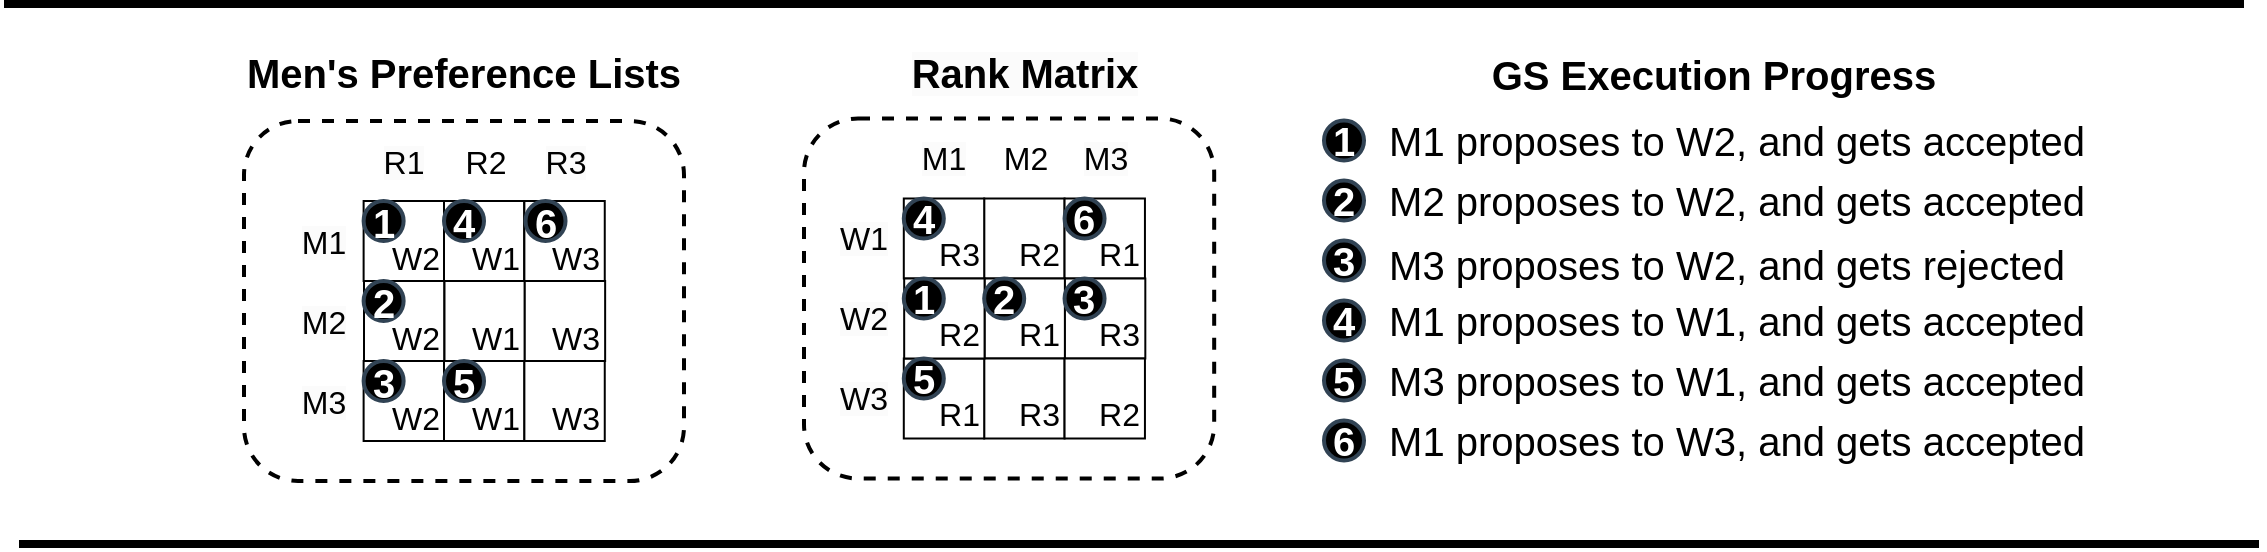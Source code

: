 <mxfile version="24.6.5" type="github">
  <diagram name="Page-1" id="hLBeSpaL_WLC4d95S9IL">
    <mxGraphModel dx="2546" dy="961" grid="1" gridSize="10" guides="1" tooltips="1" connect="1" arrows="1" fold="1" page="1" pageScale="1" pageWidth="850" pageHeight="1100" math="0" shadow="0">
      <root>
        <mxCell id="0" />
        <mxCell id="1" parent="0" />
        <mxCell id="XWL8p9wdiY37lmxaxb0n-114" value="" style="rounded=1;whiteSpace=wrap;html=1;strokeWidth=2;dashed=1;" vertex="1" parent="1">
          <mxGeometry x="240" y="428.5" width="220" height="180" as="geometry" />
        </mxCell>
        <mxCell id="XWL8p9wdiY37lmxaxb0n-115" value="" style="rounded=1;whiteSpace=wrap;html=1;strokeWidth=2;dashed=1;" vertex="1" parent="1">
          <mxGeometry x="520" y="427.25" width="205.09" height="180" as="geometry" />
        </mxCell>
        <mxCell id="XWL8p9wdiY37lmxaxb0n-38" value="1" style="ellipse;whiteSpace=wrap;html=1;aspect=fixed;strokeColor=#314354;align=center;verticalAlign=middle;fontFamily=Helvetica;fontSize=20;fillColor=#000000;fontColor=#ffffff;fontStyle=1;strokeWidth=2;" vertex="1" parent="1">
          <mxGeometry x="780" y="428.25" width="20" height="20" as="geometry" />
        </mxCell>
        <mxCell id="XWL8p9wdiY37lmxaxb0n-39" value="2" style="ellipse;whiteSpace=wrap;html=1;aspect=fixed;strokeColor=#314354;align=center;verticalAlign=middle;fontFamily=Helvetica;fontSize=20;fillColor=#000000;fontColor=#ffffff;fontStyle=1;strokeWidth=2;" vertex="1" parent="1">
          <mxGeometry x="780" y="458.25" width="20" height="20" as="geometry" />
        </mxCell>
        <mxCell id="XWL8p9wdiY37lmxaxb0n-40" value="3" style="ellipse;whiteSpace=wrap;html=1;aspect=fixed;strokeColor=#314354;align=center;verticalAlign=middle;fontFamily=Helvetica;fontSize=20;fillColor=#000000;fontColor=#ffffff;fontStyle=1;strokeWidth=2;" vertex="1" parent="1">
          <mxGeometry x="780" y="488.25" width="20" height="20" as="geometry" />
        </mxCell>
        <mxCell id="XWL8p9wdiY37lmxaxb0n-41" value="4" style="ellipse;whiteSpace=wrap;html=1;aspect=fixed;strokeColor=#314354;align=center;verticalAlign=middle;fontFamily=Helvetica;fontSize=20;fillColor=#000000;fontColor=#ffffff;fontStyle=1;strokeWidth=2;" vertex="1" parent="1">
          <mxGeometry x="780" y="518.25" width="20" height="20" as="geometry" />
        </mxCell>
        <mxCell id="XWL8p9wdiY37lmxaxb0n-42" value="5" style="ellipse;whiteSpace=wrap;html=1;aspect=fixed;strokeColor=#314354;align=center;verticalAlign=middle;fontFamily=Helvetica;fontSize=20;fillColor=#000000;fontColor=#ffffff;fontStyle=1;strokeWidth=2;" vertex="1" parent="1">
          <mxGeometry x="780" y="548.25" width="20" height="20" as="geometry" />
        </mxCell>
        <mxCell id="XWL8p9wdiY37lmxaxb0n-43" value="6" style="ellipse;whiteSpace=wrap;html=1;aspect=fixed;strokeColor=#314354;align=center;verticalAlign=middle;fontFamily=Helvetica;fontSize=20;fillColor=#000000;fontColor=#ffffff;fontStyle=1;strokeWidth=2;" vertex="1" parent="1">
          <mxGeometry x="780" y="578.25" width="20" height="20" as="geometry" />
        </mxCell>
        <mxCell id="XWL8p9wdiY37lmxaxb0n-44" value="&lt;h1 style=&quot;font-size: 20px;&quot;&gt;&lt;span style=&quot;font-size: 20px; font-weight: 400;&quot;&gt;&amp;nbsp;M1 proposes to W2, and gets accepted&lt;/span&gt;&lt;/h1&gt;" style="text;strokeColor=none;align=left;fillColor=none;html=1;verticalAlign=middle;whiteSpace=wrap;rounded=0;fontFamily=Helvetica;fontSize=20;fontColor=default;" vertex="1" parent="1">
          <mxGeometry x="805" y="423.25" width="405" height="30" as="geometry" />
        </mxCell>
        <mxCell id="XWL8p9wdiY37lmxaxb0n-45" value="&lt;h1 style=&quot;font-size: 20px;&quot;&gt;&lt;span style=&quot;font-size: 20px; font-weight: 400;&quot;&gt;&amp;nbsp;M2 proposes to W2, and gets accepted&lt;/span&gt;&lt;/h1&gt;" style="text;strokeColor=none;align=left;fillColor=none;html=1;verticalAlign=middle;whiteSpace=wrap;rounded=0;fontFamily=Helvetica;fontSize=20;fontColor=default;" vertex="1" parent="1">
          <mxGeometry x="805" y="453.25" width="365" height="30" as="geometry" />
        </mxCell>
        <mxCell id="XWL8p9wdiY37lmxaxb0n-46" value="&lt;h1 style=&quot;font-size: 20px;&quot;&gt;&lt;span style=&quot;font-size: 20px; font-weight: 400;&quot;&gt;&amp;nbsp;M3 proposes to W2, and gets rejected&lt;/span&gt;&lt;/h1&gt;" style="text;strokeColor=none;align=left;fillColor=none;html=1;verticalAlign=middle;whiteSpace=wrap;rounded=0;fontFamily=Helvetica;fontSize=20;fontColor=default;" vertex="1" parent="1">
          <mxGeometry x="805" y="484.75" width="365" height="30" as="geometry" />
        </mxCell>
        <mxCell id="XWL8p9wdiY37lmxaxb0n-47" value="&lt;h1 style=&quot;font-size: 20px;&quot;&gt;&lt;span style=&quot;font-size: 20px; font-weight: 400;&quot;&gt;&amp;nbsp;M1 proposes to W1, and gets accepted&lt;/span&gt;&lt;/h1&gt;" style="text;strokeColor=none;align=left;fillColor=none;html=1;verticalAlign=middle;whiteSpace=wrap;rounded=0;fontFamily=Helvetica;fontSize=20;fontColor=default;" vertex="1" parent="1">
          <mxGeometry x="805" y="513.25" width="365" height="30" as="geometry" />
        </mxCell>
        <mxCell id="XWL8p9wdiY37lmxaxb0n-48" value="&lt;h1 style=&quot;font-size: 20px;&quot;&gt;&lt;span style=&quot;font-size: 20px; font-weight: 400;&quot;&gt;&amp;nbsp;M3 proposes to W1, and gets accepted&lt;/span&gt;&lt;/h1&gt;" style="text;strokeColor=none;align=left;fillColor=none;html=1;verticalAlign=middle;whiteSpace=wrap;rounded=0;fontFamily=Helvetica;fontSize=20;fontColor=default;" vertex="1" parent="1">
          <mxGeometry x="805" y="543.25" width="365" height="30" as="geometry" />
        </mxCell>
        <mxCell id="XWL8p9wdiY37lmxaxb0n-49" value="&lt;h1 style=&quot;font-size: 20px;&quot;&gt;&lt;span style=&quot;font-size: 20px; font-weight: 400;&quot;&gt;&amp;nbsp;M1 proposes to W3, and gets accepted&lt;/span&gt;&lt;/h1&gt;" style="text;strokeColor=none;align=left;fillColor=none;html=1;verticalAlign=middle;whiteSpace=wrap;rounded=0;fontFamily=Helvetica;fontSize=20;fontColor=default;" vertex="1" parent="1">
          <mxGeometry x="805" y="573.25" width="365" height="30" as="geometry" />
        </mxCell>
        <mxCell id="XWL8p9wdiY37lmxaxb0n-50" value="&lt;h1 style=&quot;font-size: 20px;&quot;&gt;&lt;span style=&quot;font-size: 20px;&quot;&gt;GS Execution Progress&lt;/span&gt;&lt;/h1&gt;" style="text;strokeColor=none;align=center;fillColor=none;html=1;verticalAlign=middle;whiteSpace=wrap;rounded=0;fontFamily=Helvetica;fontSize=20;fontColor=default;fontStyle=1" vertex="1" parent="1">
          <mxGeometry x="860" y="390" width="230" height="30" as="geometry" />
        </mxCell>
        <mxCell id="XWL8p9wdiY37lmxaxb0n-68" value="W1" style="rounded=0;whiteSpace=wrap;html=1;fontSize=16;align=right;verticalAlign=bottom;" vertex="1" parent="1">
          <mxGeometry x="340.0" y="468.5" width="40.09" height="40" as="geometry" />
        </mxCell>
        <mxCell id="XWL8p9wdiY37lmxaxb0n-69" value="W3" style="rounded=0;whiteSpace=wrap;html=1;fontSize=16;align=right;verticalAlign=bottom;" vertex="1" parent="1">
          <mxGeometry x="380.19" y="468.5" width="40.19" height="40" as="geometry" />
        </mxCell>
        <mxCell id="XWL8p9wdiY37lmxaxb0n-70" value="W1" style="rounded=0;whiteSpace=wrap;html=1;fontSize=16;align=right;verticalAlign=bottom;" vertex="1" parent="1">
          <mxGeometry x="340.19" y="508.5" width="40.19" height="40" as="geometry" />
        </mxCell>
        <mxCell id="XWL8p9wdiY37lmxaxb0n-71" value="W3" style="rounded=0;whiteSpace=wrap;html=1;fontSize=16;align=right;verticalAlign=bottom;" vertex="1" parent="1">
          <mxGeometry x="380.38" y="508.5" width="40.19" height="40" as="geometry" />
        </mxCell>
        <mxCell id="XWL8p9wdiY37lmxaxb0n-72" value="W1" style="rounded=0;whiteSpace=wrap;html=1;fontSize=16;align=right;verticalAlign=bottom;" vertex="1" parent="1">
          <mxGeometry x="340" y="548.5" width="40.19" height="40" as="geometry" />
        </mxCell>
        <mxCell id="XWL8p9wdiY37lmxaxb0n-73" value="W3" style="rounded=0;whiteSpace=wrap;html=1;fontSize=16;align=right;verticalAlign=bottom;" vertex="1" parent="1">
          <mxGeometry x="380.19" y="548.5" width="40.19" height="40" as="geometry" />
        </mxCell>
        <mxCell id="XWL8p9wdiY37lmxaxb0n-74" value="W2" style="rounded=0;whiteSpace=wrap;html=1;strokeWidth=1;fontSize=16;align=right;verticalAlign=bottom;" vertex="1" parent="1">
          <mxGeometry x="299.81" y="548.5" width="40.19" height="40" as="geometry" />
        </mxCell>
        <mxCell id="XWL8p9wdiY37lmxaxb0n-75" value="&lt;span style=&quot;font-size: 20px; text-wrap: nowrap;&quot;&gt;&lt;span style=&quot;font-size: 20px;&quot;&gt;Men&#39;s Preference Lists&lt;/span&gt;&lt;/span&gt;" style="text;whiteSpace=wrap;html=1;align=center;strokeColor=none;verticalAlign=middle;strokeWidth=0;fontSize=20;fontStyle=1" vertex="1" parent="1">
          <mxGeometry x="249.96" y="394" width="200.09" height="20" as="geometry" />
        </mxCell>
        <mxCell id="XWL8p9wdiY37lmxaxb0n-76" value="&lt;span style=&quot;color: rgb(0, 0, 0); font-family: Helvetica; font-size: 16px; font-style: normal; font-variant-ligatures: normal; font-variant-caps: normal; font-weight: 400; letter-spacing: normal; orphans: 2; text-indent: 0px; text-transform: none; widows: 2; word-spacing: 0px; -webkit-text-stroke-width: 0px; white-space: normal; background-color: rgb(251, 251, 251); text-decoration-thickness: initial; text-decoration-style: initial; text-decoration-color: initial; float: none; display: inline !important;&quot;&gt;M1&lt;/span&gt;" style="text;whiteSpace=wrap;html=1;align=center;verticalAlign=middle;fontSize=16;" vertex="1" parent="1">
          <mxGeometry x="260.0" y="468.5" width="40" height="40" as="geometry" />
        </mxCell>
        <mxCell id="XWL8p9wdiY37lmxaxb0n-77" value="&lt;span style=&quot;color: rgb(0, 0, 0); font-family: Helvetica; font-size: 16px; font-style: normal; font-variant-ligatures: normal; font-variant-caps: normal; font-weight: 400; letter-spacing: normal; orphans: 2; text-indent: 0px; text-transform: none; widows: 2; word-spacing: 0px; -webkit-text-stroke-width: 0px; white-space: normal; background-color: rgb(251, 251, 251); text-decoration-thickness: initial; text-decoration-style: initial; text-decoration-color: initial; float: none; display: inline !important;&quot;&gt;M2&lt;/span&gt;" style="text;whiteSpace=wrap;html=1;align=center;verticalAlign=middle;fontSize=16;" vertex="1" parent="1">
          <mxGeometry x="260.0" y="508.5" width="40" height="40" as="geometry" />
        </mxCell>
        <mxCell id="XWL8p9wdiY37lmxaxb0n-78" value="&lt;span style=&quot;color: rgb(0, 0, 0); font-family: Helvetica; font-size: 16px; font-style: normal; font-variant-ligatures: normal; font-variant-caps: normal; font-weight: 400; letter-spacing: normal; orphans: 2; text-indent: 0px; text-transform: none; widows: 2; word-spacing: 0px; -webkit-text-stroke-width: 0px; white-space: normal; background-color: rgb(251, 251, 251); text-decoration-thickness: initial; text-decoration-style: initial; text-decoration-color: initial; float: none; display: inline !important;&quot;&gt;M3&lt;/span&gt;" style="text;whiteSpace=wrap;html=1;align=center;verticalAlign=middle;fontSize=16;" vertex="1" parent="1">
          <mxGeometry x="260.0" y="548.5" width="40" height="40" as="geometry" />
        </mxCell>
        <mxCell id="XWL8p9wdiY37lmxaxb0n-79" value="&lt;span style=&quot;color: rgb(0, 0, 0); font-family: Helvetica; font-size: 16px; font-style: normal; font-variant-ligatures: normal; font-variant-caps: normal; font-weight: 400; letter-spacing: normal; orphans: 2; text-indent: 0px; text-transform: none; widows: 2; word-spacing: 0px; -webkit-text-stroke-width: 0px; white-space: normal; background-color: rgb(251, 251, 251); text-decoration-thickness: initial; text-decoration-style: initial; text-decoration-color: initial; float: none; display: inline !important;&quot;&gt;R1&lt;/span&gt;" style="text;whiteSpace=wrap;html=1;align=center;verticalAlign=middle;fontSize=16;" vertex="1" parent="1">
          <mxGeometry x="300.19" y="428.5" width="40" height="40" as="geometry" />
        </mxCell>
        <mxCell id="XWL8p9wdiY37lmxaxb0n-80" value="R2" style="text;whiteSpace=wrap;html=1;align=center;verticalAlign=middle;fontSize=16;" vertex="1" parent="1">
          <mxGeometry x="340.76" y="428.5" width="40" height="40" as="geometry" />
        </mxCell>
        <mxCell id="XWL8p9wdiY37lmxaxb0n-81" value="&lt;span style=&quot;color: rgb(0, 0, 0); font-family: Helvetica; font-size: 16px; font-style: normal; font-variant-ligatures: normal; font-variant-caps: normal; font-weight: 400; letter-spacing: normal; orphans: 2; text-indent: 0px; text-transform: none; widows: 2; word-spacing: 0px; -webkit-text-stroke-width: 0px; white-space: normal; background-color: rgb(251, 251, 251); text-decoration-thickness: initial; text-decoration-style: initial; text-decoration-color: initial; float: none; display: inline !important;&quot;&gt;R3&lt;/span&gt;" style="text;whiteSpace=wrap;html=1;align=center;verticalAlign=middle;fontSize=16;" vertex="1" parent="1">
          <mxGeometry x="380.57" y="428.5" width="40" height="40" as="geometry" />
        </mxCell>
        <mxCell id="XWL8p9wdiY37lmxaxb0n-82" value="W2" style="rounded=0;whiteSpace=wrap;html=1;strokeWidth=1;fontSize=16;align=right;verticalAlign=bottom;" vertex="1" parent="1">
          <mxGeometry x="300.0" y="508.5" width="40.09" height="40" as="geometry" />
        </mxCell>
        <mxCell id="XWL8p9wdiY37lmxaxb0n-83" value="&lt;span style=&quot;font-size: 16px;&quot;&gt;W2&lt;/span&gt;" style="rounded=0;whiteSpace=wrap;html=1;strokeWidth=1;fontSize=16;strokeColor=default;align=right;verticalAlign=bottom;fontFamily=Helvetica;fontColor=default;fillColor=default;fontStyle=0" vertex="1" parent="1">
          <mxGeometry x="299.81" y="468.5" width="40.19" height="40" as="geometry" />
        </mxCell>
        <mxCell id="XWL8p9wdiY37lmxaxb0n-85" value="R2" style="rounded=0;whiteSpace=wrap;html=1;fontSize=16;align=right;verticalAlign=bottom;" vertex="1" parent="1">
          <mxGeometry x="610.09" y="467.25" width="40.19" height="40" as="geometry" />
        </mxCell>
        <mxCell id="XWL8p9wdiY37lmxaxb0n-86" value="R1" style="rounded=0;whiteSpace=wrap;html=1;fontSize=16;align=right;verticalAlign=bottom;" vertex="1" parent="1">
          <mxGeometry x="650.28" y="467.25" width="40.19" height="40" as="geometry" />
        </mxCell>
        <mxCell id="XWL8p9wdiY37lmxaxb0n-87" value="R1" style="rounded=0;whiteSpace=wrap;html=1;fontSize=16;align=right;verticalAlign=bottom;" vertex="1" parent="1">
          <mxGeometry x="610.28" y="507.25" width="40.19" height="40" as="geometry" />
        </mxCell>
        <mxCell id="XWL8p9wdiY37lmxaxb0n-88" value="R3" style="rounded=0;whiteSpace=wrap;html=1;fontSize=16;align=right;verticalAlign=bottom;" vertex="1" parent="1">
          <mxGeometry x="650.47" y="507.25" width="40.19" height="40" as="geometry" />
        </mxCell>
        <mxCell id="XWL8p9wdiY37lmxaxb0n-89" value="R3" style="rounded=0;whiteSpace=wrap;html=1;fontSize=16;align=right;verticalAlign=bottom;" vertex="1" parent="1">
          <mxGeometry x="610.09" y="547.25" width="40.19" height="40" as="geometry" />
        </mxCell>
        <mxCell id="XWL8p9wdiY37lmxaxb0n-90" value="R2" style="rounded=0;whiteSpace=wrap;html=1;fontSize=16;align=right;verticalAlign=bottom;" vertex="1" parent="1">
          <mxGeometry x="650.28" y="547.25" width="40.19" height="40" as="geometry" />
        </mxCell>
        <mxCell id="XWL8p9wdiY37lmxaxb0n-91" value="R1" style="rounded=0;whiteSpace=wrap;html=1;strokeWidth=1;fontSize=16;align=right;verticalAlign=bottom;" vertex="1" parent="1">
          <mxGeometry x="569.9" y="547.25" width="40.19" height="40" as="geometry" />
        </mxCell>
        <mxCell id="XWL8p9wdiY37lmxaxb0n-92" value="R3" style="rounded=0;whiteSpace=wrap;html=1;strokeWidth=1;fontSize=16;align=right;verticalAlign=bottom;" vertex="1" parent="1">
          <mxGeometry x="569.9" y="467.25" width="40.19" height="40" as="geometry" />
        </mxCell>
        <mxCell id="XWL8p9wdiY37lmxaxb0n-93" value="&lt;span style=&quot;color: rgb(0, 0, 0); font-family: Helvetica; font-size: 20px; font-style: normal; font-variant-ligatures: normal; font-variant-caps: normal; letter-spacing: normal; orphans: 2; text-indent: 0px; text-transform: none; widows: 2; word-spacing: 0px; -webkit-text-stroke-width: 0px; white-space: nowrap; background-color: rgb(251, 251, 251); text-decoration-thickness: initial; text-decoration-style: initial; text-decoration-color: initial; float: none; display: inline !important;&quot;&gt;Rank Matrix&lt;/span&gt;" style="text;whiteSpace=wrap;html=1;align=center;strokeColor=none;verticalAlign=middle;strokeWidth=0;fontSize=20;fontStyle=1" vertex="1" parent="1">
          <mxGeometry x="591.23" y="394" width="79.24" height="20" as="geometry" />
        </mxCell>
        <mxCell id="XWL8p9wdiY37lmxaxb0n-94" value="&lt;span style=&quot;color: rgb(0, 0, 0); font-family: Helvetica; font-size: 16px; font-style: normal; font-variant-ligatures: normal; font-variant-caps: normal; font-weight: 400; letter-spacing: normal; orphans: 2; text-indent: 0px; text-transform: none; widows: 2; word-spacing: 0px; -webkit-text-stroke-width: 0px; white-space: normal; background-color: rgb(251, 251, 251); text-decoration-thickness: initial; text-decoration-style: initial; text-decoration-color: initial; float: none; display: inline !important;&quot;&gt;W1&lt;/span&gt;" style="text;whiteSpace=wrap;html=1;align=center;verticalAlign=middle;fontSize=16;" vertex="1" parent="1">
          <mxGeometry x="530.09" y="467.25" width="40" height="40" as="geometry" />
        </mxCell>
        <mxCell id="XWL8p9wdiY37lmxaxb0n-95" value="&lt;span style=&quot;color: rgb(0, 0, 0); font-family: Helvetica; font-size: 16px; font-style: normal; font-variant-ligatures: normal; font-variant-caps: normal; font-weight: 400; letter-spacing: normal; orphans: 2; text-indent: 0px; text-transform: none; widows: 2; word-spacing: 0px; -webkit-text-stroke-width: 0px; white-space: normal; background-color: rgb(251, 251, 251); text-decoration-thickness: initial; text-decoration-style: initial; text-decoration-color: initial; float: none; display: inline !important;&quot;&gt;W2&lt;/span&gt;" style="text;whiteSpace=wrap;html=1;align=center;verticalAlign=middle;fontSize=16;" vertex="1" parent="1">
          <mxGeometry x="530.09" y="507.25" width="40" height="40" as="geometry" />
        </mxCell>
        <mxCell id="XWL8p9wdiY37lmxaxb0n-96" value="&lt;span style=&quot;color: rgb(0, 0, 0); font-family: Helvetica; font-size: 16px; font-style: normal; font-variant-ligatures: normal; font-variant-caps: normal; font-weight: 400; letter-spacing: normal; orphans: 2; text-indent: 0px; text-transform: none; widows: 2; word-spacing: 0px; -webkit-text-stroke-width: 0px; white-space: normal; background-color: rgb(251, 251, 251); text-decoration-thickness: initial; text-decoration-style: initial; text-decoration-color: initial; float: none; display: inline !important;&quot;&gt;W3&lt;/span&gt;" style="text;whiteSpace=wrap;html=1;align=center;verticalAlign=middle;fontSize=16;" vertex="1" parent="1">
          <mxGeometry x="530.09" y="547.25" width="40" height="40" as="geometry" />
        </mxCell>
        <mxCell id="XWL8p9wdiY37lmxaxb0n-97" value="&lt;span style=&quot;color: rgb(0, 0, 0); font-family: Helvetica; font-size: 16px; font-style: normal; font-variant-ligatures: normal; font-variant-caps: normal; font-weight: 400; letter-spacing: normal; orphans: 2; text-indent: 0px; text-transform: none; widows: 2; word-spacing: 0px; -webkit-text-stroke-width: 0px; white-space: normal; background-color: rgb(251, 251, 251); text-decoration-thickness: initial; text-decoration-style: initial; text-decoration-color: initial; float: none; display: inline !important;&quot;&gt;M1&lt;/span&gt;" style="text;whiteSpace=wrap;html=1;align=center;verticalAlign=middle;fontSize=16;" vertex="1" parent="1">
          <mxGeometry x="570.28" y="427.25" width="40" height="40" as="geometry" />
        </mxCell>
        <mxCell id="XWL8p9wdiY37lmxaxb0n-98" value="M2" style="text;whiteSpace=wrap;html=1;align=center;verticalAlign=middle;fontSize=16;" vertex="1" parent="1">
          <mxGeometry x="610.85" y="427.25" width="40" height="40" as="geometry" />
        </mxCell>
        <mxCell id="XWL8p9wdiY37lmxaxb0n-99" value="&lt;span style=&quot;color: rgb(0, 0, 0); font-family: Helvetica; font-size: 16px; font-style: normal; font-variant-ligatures: normal; font-variant-caps: normal; font-weight: 400; letter-spacing: normal; orphans: 2; text-indent: 0px; text-transform: none; widows: 2; word-spacing: 0px; -webkit-text-stroke-width: 0px; white-space: normal; background-color: rgb(251, 251, 251); text-decoration-thickness: initial; text-decoration-style: initial; text-decoration-color: initial; float: none; display: inline !important;&quot;&gt;M3&lt;/span&gt;" style="text;whiteSpace=wrap;html=1;align=center;verticalAlign=middle;fontSize=16;" vertex="1" parent="1">
          <mxGeometry x="650.66" y="427.25" width="40" height="40" as="geometry" />
        </mxCell>
        <mxCell id="XWL8p9wdiY37lmxaxb0n-100" value="&lt;span style=&quot;font-size: 16px;&quot;&gt;R2&lt;/span&gt;" style="rounded=0;whiteSpace=wrap;html=1;strokeWidth=1;fontSize=16;strokeColor=default;align=right;verticalAlign=bottom;fontFamily=Helvetica;fontColor=default;fillColor=default;fontStyle=0" vertex="1" parent="1">
          <mxGeometry x="570.09" y="507.25" width="40.19" height="40" as="geometry" />
        </mxCell>
        <mxCell id="XWL8p9wdiY37lmxaxb0n-102" value="1" style="ellipse;whiteSpace=wrap;html=1;aspect=fixed;strokeColor=#314354;align=center;verticalAlign=middle;fontFamily=Helvetica;fontSize=20;fillColor=#000000;fontColor=#ffffff;fontStyle=1;strokeWidth=2;" vertex="1" parent="1">
          <mxGeometry x="299.81" y="468.5" width="20" height="20" as="geometry" />
        </mxCell>
        <mxCell id="XWL8p9wdiY37lmxaxb0n-103" value="2" style="ellipse;whiteSpace=wrap;html=1;aspect=fixed;strokeColor=#314354;align=center;verticalAlign=middle;fontFamily=Helvetica;fontSize=20;fillColor=#000000;fontColor=#ffffff;fontStyle=1;strokeWidth=2;" vertex="1" parent="1">
          <mxGeometry x="299.81" y="508.5" width="20" height="20" as="geometry" />
        </mxCell>
        <mxCell id="XWL8p9wdiY37lmxaxb0n-104" value="3" style="ellipse;whiteSpace=wrap;html=1;aspect=fixed;strokeColor=#314354;align=center;verticalAlign=middle;fontFamily=Helvetica;fontSize=20;fillColor=#000000;fontColor=#ffffff;fontStyle=1;strokeWidth=2;" vertex="1" parent="1">
          <mxGeometry x="299.81" y="548.5" width="20" height="20" as="geometry" />
        </mxCell>
        <mxCell id="XWL8p9wdiY37lmxaxb0n-105" value="4" style="ellipse;whiteSpace=wrap;html=1;aspect=fixed;strokeColor=#314354;align=center;verticalAlign=middle;fontFamily=Helvetica;fontSize=20;fillColor=#000000;fontColor=#ffffff;fontStyle=1;strokeWidth=2;" vertex="1" parent="1">
          <mxGeometry x="340" y="468.5" width="20" height="20" as="geometry" />
        </mxCell>
        <mxCell id="XWL8p9wdiY37lmxaxb0n-106" value="5" style="ellipse;whiteSpace=wrap;html=1;aspect=fixed;strokeColor=#314354;align=center;verticalAlign=middle;fontFamily=Helvetica;fontSize=20;fillColor=#000000;fontColor=#ffffff;fontStyle=1;strokeWidth=2;" vertex="1" parent="1">
          <mxGeometry x="340" y="548.5" width="20" height="20" as="geometry" />
        </mxCell>
        <mxCell id="XWL8p9wdiY37lmxaxb0n-107" value="6" style="ellipse;whiteSpace=wrap;html=1;aspect=fixed;strokeColor=#314354;align=center;verticalAlign=middle;fontFamily=Helvetica;fontSize=20;fillColor=#000000;fontColor=#ffffff;fontStyle=1;strokeWidth=2;" vertex="1" parent="1">
          <mxGeometry x="380.76" y="468.5" width="20" height="20" as="geometry" />
        </mxCell>
        <mxCell id="XWL8p9wdiY37lmxaxb0n-108" value="1" style="ellipse;whiteSpace=wrap;html=1;aspect=fixed;strokeColor=#314354;align=center;verticalAlign=middle;fontFamily=Helvetica;fontSize=20;fillColor=#000000;fontColor=#ffffff;fontStyle=1;strokeWidth=2;" vertex="1" parent="1">
          <mxGeometry x="569.9" y="507.25" width="20" height="20" as="geometry" />
        </mxCell>
        <mxCell id="XWL8p9wdiY37lmxaxb0n-109" value="5" style="ellipse;whiteSpace=wrap;html=1;aspect=fixed;strokeColor=#314354;align=center;verticalAlign=middle;fontFamily=Helvetica;fontSize=20;fillColor=#000000;fontColor=#ffffff;fontStyle=1;strokeWidth=2;" vertex="1" parent="1">
          <mxGeometry x="569.9" y="547.25" width="20" height="20" as="geometry" />
        </mxCell>
        <mxCell id="XWL8p9wdiY37lmxaxb0n-110" value="4" style="ellipse;whiteSpace=wrap;html=1;aspect=fixed;strokeColor=#314354;align=center;verticalAlign=middle;fontFamily=Helvetica;fontSize=20;fillColor=#000000;fontColor=#ffffff;fontStyle=1;strokeWidth=2;" vertex="1" parent="1">
          <mxGeometry x="569.9" y="467.25" width="20" height="20" as="geometry" />
        </mxCell>
        <mxCell id="XWL8p9wdiY37lmxaxb0n-111" value="2" style="ellipse;whiteSpace=wrap;html=1;aspect=fixed;strokeColor=#314354;align=center;verticalAlign=middle;fontFamily=Helvetica;fontSize=20;fillColor=#000000;fontColor=#ffffff;fontStyle=1;strokeWidth=2;" vertex="1" parent="1">
          <mxGeometry x="610.09" y="507.25" width="20" height="20" as="geometry" />
        </mxCell>
        <mxCell id="XWL8p9wdiY37lmxaxb0n-112" value="3" style="ellipse;whiteSpace=wrap;html=1;aspect=fixed;strokeColor=#314354;align=center;verticalAlign=middle;fontFamily=Helvetica;fontSize=20;fillColor=#000000;fontColor=#ffffff;fontStyle=1;spacing=0;strokeWidth=2;" vertex="1" parent="1">
          <mxGeometry x="650.28" y="507.25" width="20" height="20" as="geometry" />
        </mxCell>
        <mxCell id="XWL8p9wdiY37lmxaxb0n-113" value="6" style="ellipse;whiteSpace=wrap;html=1;aspect=fixed;strokeColor=#314354;align=center;verticalAlign=middle;fontFamily=Helvetica;fontSize=20;fillColor=#000000;fontColor=#ffffff;fontStyle=1;strokeWidth=2;" vertex="1" parent="1">
          <mxGeometry x="650.28" y="467.25" width="20" height="20" as="geometry" />
        </mxCell>
        <mxCell id="XWL8p9wdiY37lmxaxb0n-118" value="" style="endArrow=none;html=1;rounded=0;strokeWidth=4;" edge="1" parent="1">
          <mxGeometry width="50" height="50" relative="1" as="geometry">
            <mxPoint x="120" y="370" as="sourcePoint" />
            <mxPoint x="1240" y="370" as="targetPoint" />
          </mxGeometry>
        </mxCell>
        <mxCell id="XWL8p9wdiY37lmxaxb0n-119" value="" style="endArrow=none;html=1;rounded=0;strokeWidth=4;" edge="1" parent="1">
          <mxGeometry width="50" height="50" relative="1" as="geometry">
            <mxPoint x="127.5" y="640" as="sourcePoint" />
            <mxPoint x="1247.5" y="640" as="targetPoint" />
          </mxGeometry>
        </mxCell>
      </root>
    </mxGraphModel>
  </diagram>
</mxfile>
